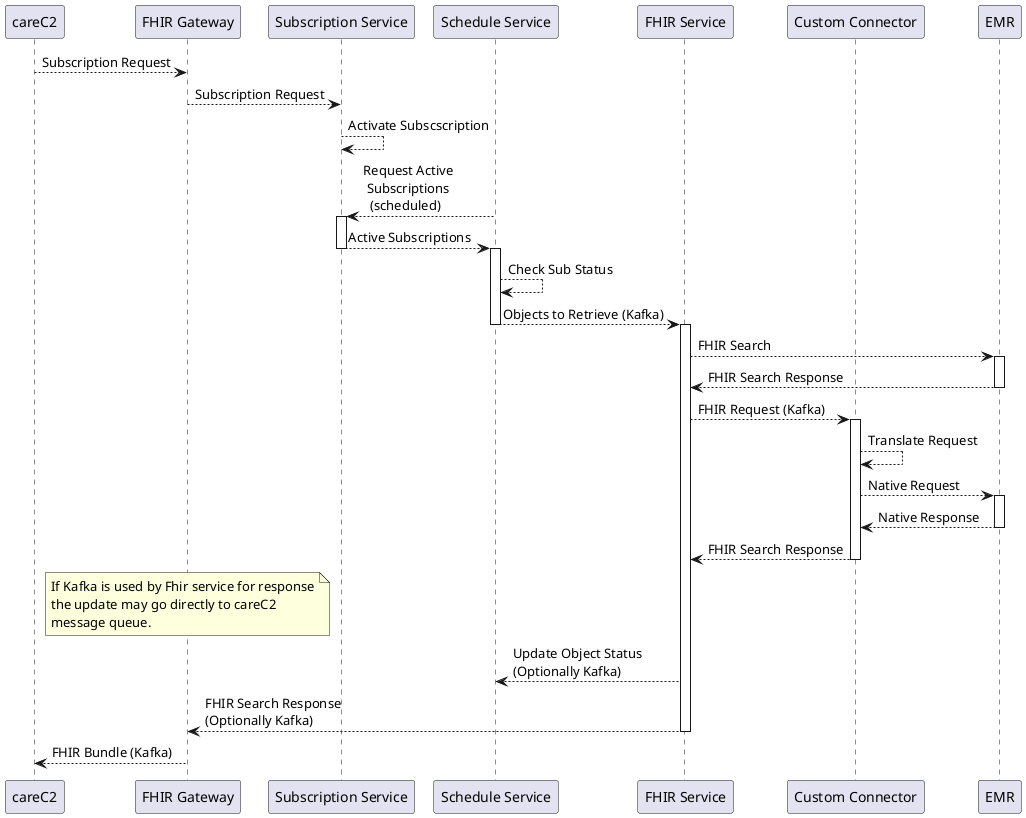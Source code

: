@startuml
Participant careC2
Participant "FHIR Gateway"
Participant "Subscription Service"
Participant "Schedule Service"
Participant "FHIR Service"
Participant "Custom Connector"
Participant EMR
careC2 --> "FHIR Gateway": Subscription Request
"FHIR Gateway" --> "Subscription Service": Subscription Request
"Subscription Service" --> "Subscription Service": Activate Subscscription
"Schedule Service" --> "Subscription Service": Request Active\n Subscriptions\n  (scheduled)
activate "Subscription Service"
"Subscription Service" --> "Schedule Service": Active Subscriptions
deactivate  "Subscription Service"
activate "Schedule Service"
"Schedule Service" --> "Schedule Service": Check Sub Status
"Schedule Service" --> "FHIR Service": Objects to Retrieve (Kafka)
deactivate "Schedule Service"
activate "FHIR Service"
"FHIR Service" --> EMR: FHIR Search
activate EMR
"FHIR Service" <-- EMR: FHIR Search Response
deactivate EMR
"FHIR Service" --> "Custom Connector": FHIR Request (Kafka)
activate "Custom Connector"
"Custom Connector" --> "Custom Connector": Translate Request
"Custom Connector" --> EMR: Native Request
activate EMR
"Custom Connector" <-- EMR: Native Response
deactivate EMR
"Custom Connector" --> "FHIR Service": FHIR Search Response
deactivate "Custom Connector"
note over "FHIR Gateway": If Kafka is used by Fhir service for response\nthe update may go directly to careC2\nmessage queue.
"FHIR Service" --> "Schedule Service": Update Object Status\n(Optionally Kafka)
"FHIR Service" --> "FHIR Gateway": FHIR Search Response\n(Optionally Kafka)
deactivate "FHIR Service"
"FHIR Gateway" --> careC2: FHIR Bundle (Kafka)
@enduml